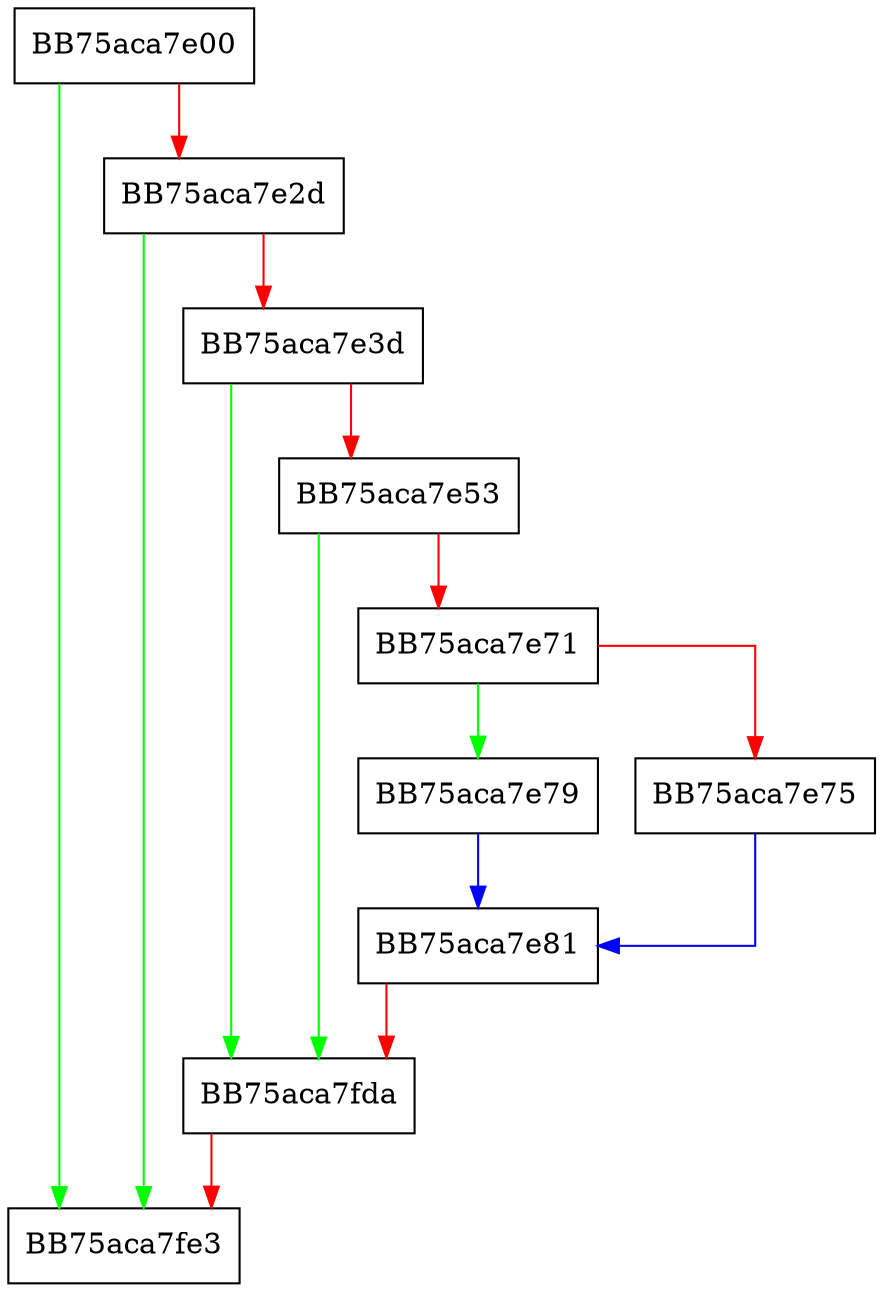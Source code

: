 digraph Remove {
  node [shape="box"];
  graph [splines=ortho];
  BB75aca7e00 -> BB75aca7fe3 [color="green"];
  BB75aca7e00 -> BB75aca7e2d [color="red"];
  BB75aca7e2d -> BB75aca7fe3 [color="green"];
  BB75aca7e2d -> BB75aca7e3d [color="red"];
  BB75aca7e3d -> BB75aca7fda [color="green"];
  BB75aca7e3d -> BB75aca7e53 [color="red"];
  BB75aca7e53 -> BB75aca7fda [color="green"];
  BB75aca7e53 -> BB75aca7e71 [color="red"];
  BB75aca7e71 -> BB75aca7e79 [color="green"];
  BB75aca7e71 -> BB75aca7e75 [color="red"];
  BB75aca7e75 -> BB75aca7e81 [color="blue"];
  BB75aca7e79 -> BB75aca7e81 [color="blue"];
  BB75aca7e81 -> BB75aca7fda [color="red"];
  BB75aca7fda -> BB75aca7fe3 [color="red"];
}